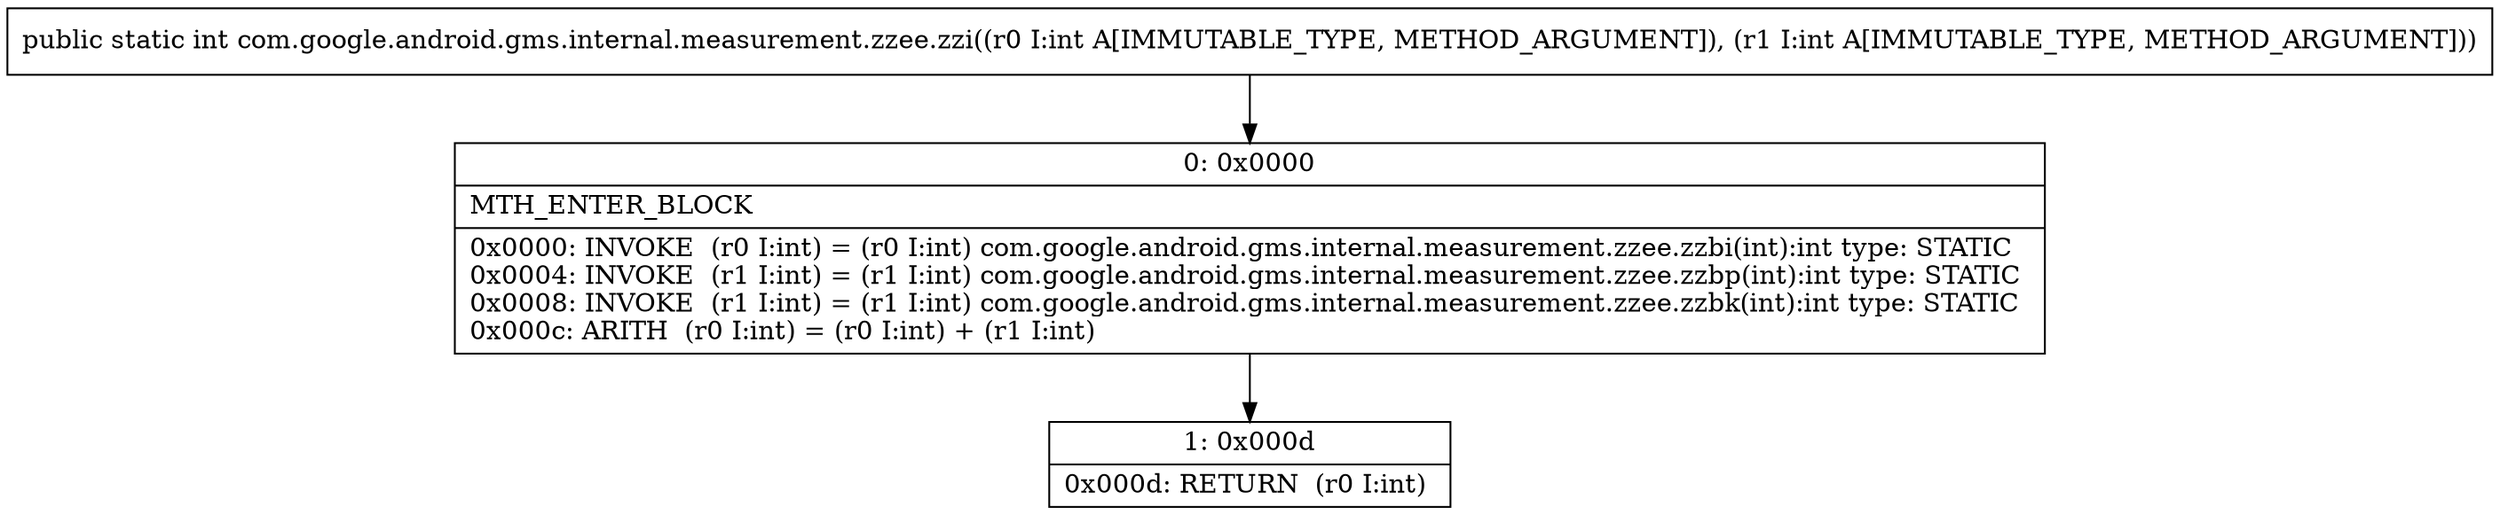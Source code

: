 digraph "CFG forcom.google.android.gms.internal.measurement.zzee.zzi(II)I" {
Node_0 [shape=record,label="{0\:\ 0x0000|MTH_ENTER_BLOCK\l|0x0000: INVOKE  (r0 I:int) = (r0 I:int) com.google.android.gms.internal.measurement.zzee.zzbi(int):int type: STATIC \l0x0004: INVOKE  (r1 I:int) = (r1 I:int) com.google.android.gms.internal.measurement.zzee.zzbp(int):int type: STATIC \l0x0008: INVOKE  (r1 I:int) = (r1 I:int) com.google.android.gms.internal.measurement.zzee.zzbk(int):int type: STATIC \l0x000c: ARITH  (r0 I:int) = (r0 I:int) + (r1 I:int) \l}"];
Node_1 [shape=record,label="{1\:\ 0x000d|0x000d: RETURN  (r0 I:int) \l}"];
MethodNode[shape=record,label="{public static int com.google.android.gms.internal.measurement.zzee.zzi((r0 I:int A[IMMUTABLE_TYPE, METHOD_ARGUMENT]), (r1 I:int A[IMMUTABLE_TYPE, METHOD_ARGUMENT])) }"];
MethodNode -> Node_0;
Node_0 -> Node_1;
}

